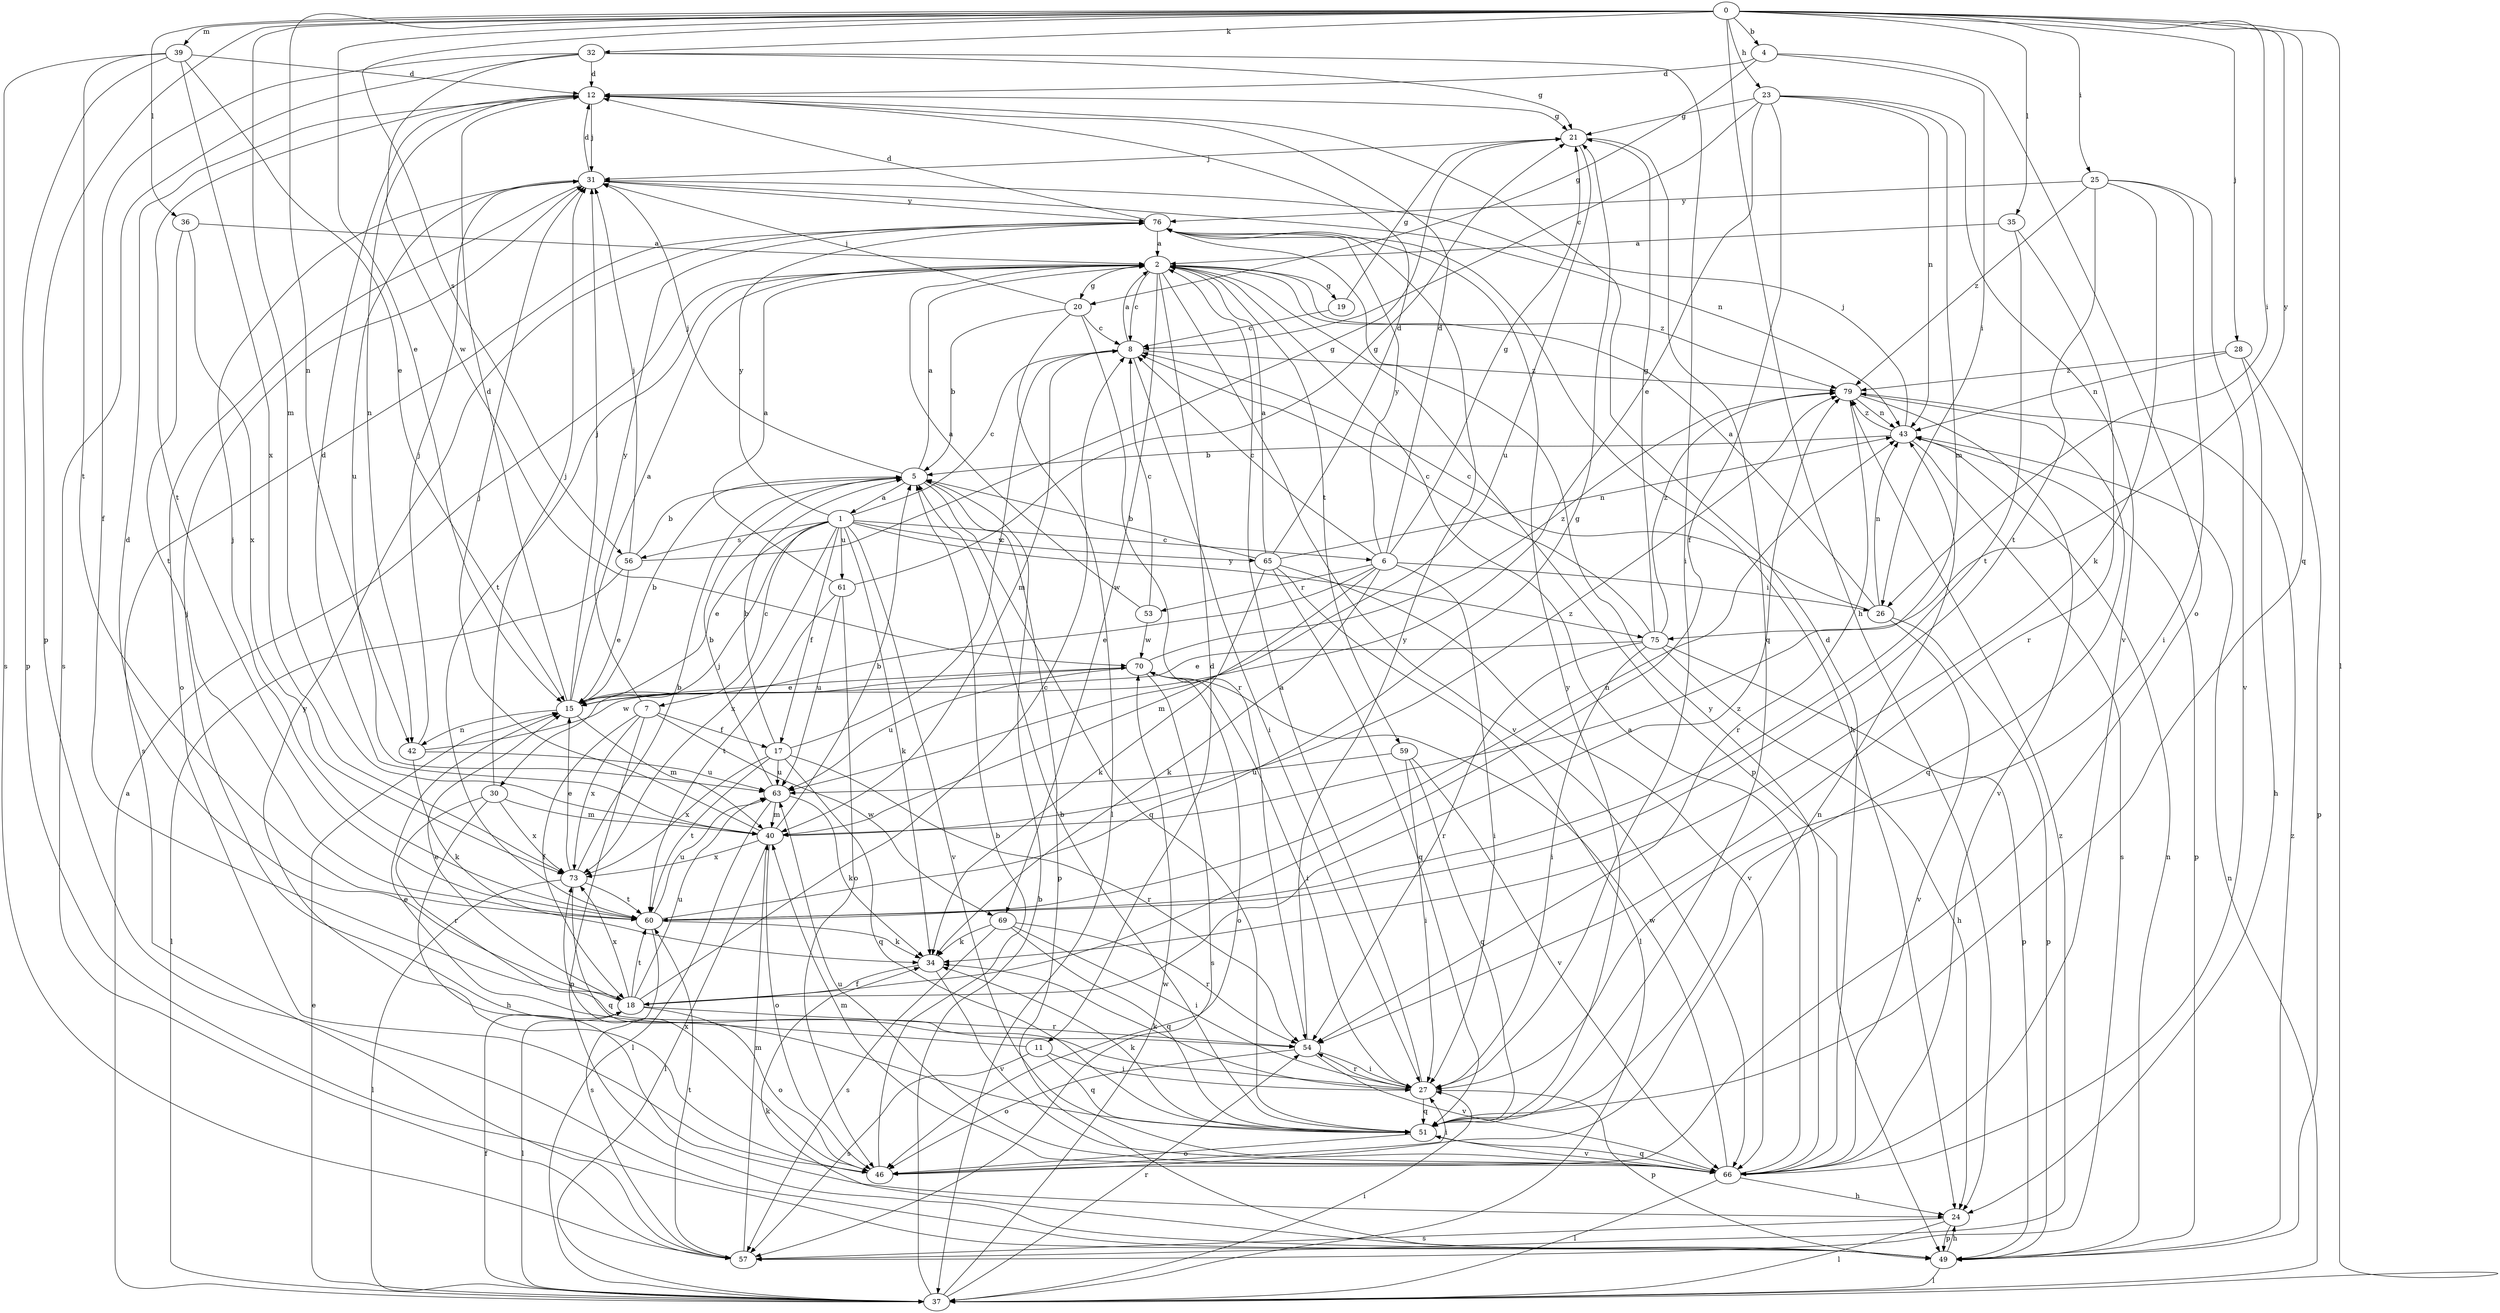strict digraph  {
0;
1;
2;
4;
5;
6;
7;
8;
11;
12;
15;
17;
18;
19;
20;
21;
23;
24;
25;
26;
27;
28;
30;
31;
32;
34;
35;
36;
37;
39;
40;
42;
43;
46;
49;
51;
53;
54;
56;
57;
59;
60;
61;
63;
65;
66;
69;
70;
73;
75;
76;
79;
0 -> 4  [label=b];
0 -> 15  [label=e];
0 -> 23  [label=h];
0 -> 24  [label=h];
0 -> 25  [label=i];
0 -> 26  [label=i];
0 -> 28  [label=j];
0 -> 32  [label=k];
0 -> 35  [label=l];
0 -> 36  [label=l];
0 -> 37  [label=l];
0 -> 39  [label=m];
0 -> 40  [label=m];
0 -> 42  [label=n];
0 -> 49  [label=p];
0 -> 51  [label=q];
0 -> 56  [label=s];
0 -> 75  [label=y];
1 -> 6  [label=c];
1 -> 7  [label=c];
1 -> 8  [label=c];
1 -> 15  [label=e];
1 -> 17  [label=f];
1 -> 30  [label=j];
1 -> 34  [label=k];
1 -> 56  [label=s];
1 -> 61  [label=u];
1 -> 65  [label=v];
1 -> 66  [label=v];
1 -> 73  [label=x];
1 -> 75  [label=y];
1 -> 76  [label=y];
2 -> 8  [label=c];
2 -> 11  [label=d];
2 -> 19  [label=g];
2 -> 20  [label=g];
2 -> 49  [label=p];
2 -> 59  [label=t];
2 -> 60  [label=t];
2 -> 66  [label=v];
2 -> 69  [label=w];
2 -> 79  [label=z];
4 -> 12  [label=d];
4 -> 20  [label=g];
4 -> 26  [label=i];
4 -> 46  [label=o];
5 -> 1  [label=a];
5 -> 2  [label=a];
5 -> 31  [label=j];
5 -> 49  [label=p];
5 -> 51  [label=q];
6 -> 8  [label=c];
6 -> 12  [label=d];
6 -> 15  [label=e];
6 -> 21  [label=g];
6 -> 26  [label=i];
6 -> 27  [label=i];
6 -> 34  [label=k];
6 -> 40  [label=m];
6 -> 53  [label=r];
6 -> 76  [label=y];
7 -> 17  [label=f];
7 -> 18  [label=f];
7 -> 49  [label=p];
7 -> 69  [label=w];
7 -> 73  [label=x];
7 -> 76  [label=y];
8 -> 2  [label=a];
8 -> 27  [label=i];
8 -> 40  [label=m];
8 -> 79  [label=z];
11 -> 27  [label=i];
11 -> 31  [label=j];
11 -> 51  [label=q];
11 -> 57  [label=s];
12 -> 21  [label=g];
12 -> 31  [label=j];
12 -> 42  [label=n];
12 -> 60  [label=t];
15 -> 2  [label=a];
15 -> 5  [label=b];
15 -> 12  [label=d];
15 -> 31  [label=j];
15 -> 40  [label=m];
15 -> 42  [label=n];
17 -> 5  [label=b];
17 -> 8  [label=c];
17 -> 51  [label=q];
17 -> 54  [label=r];
17 -> 60  [label=t];
17 -> 63  [label=u];
17 -> 73  [label=x];
18 -> 8  [label=c];
18 -> 12  [label=d];
18 -> 15  [label=e];
18 -> 37  [label=l];
18 -> 46  [label=o];
18 -> 54  [label=r];
18 -> 60  [label=t];
18 -> 63  [label=u];
18 -> 73  [label=x];
18 -> 79  [label=z];
19 -> 8  [label=c];
19 -> 21  [label=g];
20 -> 5  [label=b];
20 -> 8  [label=c];
20 -> 31  [label=j];
20 -> 37  [label=l];
20 -> 54  [label=r];
21 -> 31  [label=j];
21 -> 51  [label=q];
21 -> 63  [label=u];
23 -> 8  [label=c];
23 -> 15  [label=e];
23 -> 18  [label=f];
23 -> 21  [label=g];
23 -> 40  [label=m];
23 -> 43  [label=n];
23 -> 66  [label=v];
24 -> 37  [label=l];
24 -> 49  [label=p];
24 -> 57  [label=s];
25 -> 27  [label=i];
25 -> 34  [label=k];
25 -> 60  [label=t];
25 -> 66  [label=v];
25 -> 76  [label=y];
25 -> 79  [label=z];
26 -> 2  [label=a];
26 -> 8  [label=c];
26 -> 43  [label=n];
26 -> 49  [label=p];
26 -> 66  [label=v];
27 -> 2  [label=a];
27 -> 15  [label=e];
27 -> 34  [label=k];
27 -> 49  [label=p];
27 -> 51  [label=q];
27 -> 54  [label=r];
28 -> 24  [label=h];
28 -> 43  [label=n];
28 -> 49  [label=p];
28 -> 79  [label=z];
30 -> 24  [label=h];
30 -> 31  [label=j];
30 -> 40  [label=m];
30 -> 54  [label=r];
30 -> 73  [label=x];
31 -> 12  [label=d];
31 -> 43  [label=n];
31 -> 46  [label=o];
31 -> 63  [label=u];
31 -> 76  [label=y];
32 -> 12  [label=d];
32 -> 18  [label=f];
32 -> 21  [label=g];
32 -> 27  [label=i];
32 -> 57  [label=s];
32 -> 70  [label=w];
34 -> 18  [label=f];
34 -> 66  [label=v];
35 -> 2  [label=a];
35 -> 54  [label=r];
35 -> 60  [label=t];
36 -> 2  [label=a];
36 -> 60  [label=t];
36 -> 73  [label=x];
37 -> 2  [label=a];
37 -> 5  [label=b];
37 -> 15  [label=e];
37 -> 18  [label=f];
37 -> 27  [label=i];
37 -> 43  [label=n];
37 -> 54  [label=r];
37 -> 70  [label=w];
39 -> 12  [label=d];
39 -> 15  [label=e];
39 -> 49  [label=p];
39 -> 57  [label=s];
39 -> 60  [label=t];
39 -> 73  [label=x];
40 -> 5  [label=b];
40 -> 12  [label=d];
40 -> 31  [label=j];
40 -> 37  [label=l];
40 -> 46  [label=o];
40 -> 73  [label=x];
40 -> 79  [label=z];
42 -> 31  [label=j];
42 -> 34  [label=k];
42 -> 63  [label=u];
42 -> 70  [label=w];
43 -> 5  [label=b];
43 -> 31  [label=j];
43 -> 49  [label=p];
43 -> 57  [label=s];
43 -> 79  [label=z];
46 -> 5  [label=b];
46 -> 27  [label=i];
46 -> 43  [label=n];
46 -> 73  [label=x];
46 -> 76  [label=y];
49 -> 24  [label=h];
49 -> 34  [label=k];
49 -> 37  [label=l];
49 -> 43  [label=n];
49 -> 79  [label=z];
51 -> 5  [label=b];
51 -> 34  [label=k];
51 -> 46  [label=o];
51 -> 66  [label=v];
51 -> 76  [label=y];
53 -> 2  [label=a];
53 -> 8  [label=c];
53 -> 70  [label=w];
54 -> 27  [label=i];
54 -> 46  [label=o];
54 -> 66  [label=v];
54 -> 76  [label=y];
56 -> 5  [label=b];
56 -> 15  [label=e];
56 -> 21  [label=g];
56 -> 31  [label=j];
56 -> 37  [label=l];
57 -> 40  [label=m];
57 -> 60  [label=t];
57 -> 79  [label=z];
59 -> 27  [label=i];
59 -> 51  [label=q];
59 -> 63  [label=u];
59 -> 66  [label=v];
60 -> 21  [label=g];
60 -> 31  [label=j];
60 -> 34  [label=k];
60 -> 43  [label=n];
60 -> 57  [label=s];
60 -> 63  [label=u];
61 -> 2  [label=a];
61 -> 21  [label=g];
61 -> 46  [label=o];
61 -> 60  [label=t];
61 -> 63  [label=u];
63 -> 5  [label=b];
63 -> 34  [label=k];
63 -> 37  [label=l];
63 -> 40  [label=m];
65 -> 2  [label=a];
65 -> 5  [label=b];
65 -> 12  [label=d];
65 -> 34  [label=k];
65 -> 37  [label=l];
65 -> 43  [label=n];
65 -> 51  [label=q];
65 -> 66  [label=v];
66 -> 2  [label=a];
66 -> 12  [label=d];
66 -> 24  [label=h];
66 -> 37  [label=l];
66 -> 40  [label=m];
66 -> 51  [label=q];
66 -> 63  [label=u];
66 -> 70  [label=w];
66 -> 76  [label=y];
69 -> 27  [label=i];
69 -> 34  [label=k];
69 -> 51  [label=q];
69 -> 54  [label=r];
69 -> 57  [label=s];
70 -> 15  [label=e];
70 -> 27  [label=i];
70 -> 46  [label=o];
70 -> 57  [label=s];
70 -> 63  [label=u];
70 -> 79  [label=z];
73 -> 5  [label=b];
73 -> 15  [label=e];
73 -> 37  [label=l];
73 -> 51  [label=q];
73 -> 60  [label=t];
75 -> 8  [label=c];
75 -> 15  [label=e];
75 -> 21  [label=g];
75 -> 24  [label=h];
75 -> 27  [label=i];
75 -> 49  [label=p];
75 -> 54  [label=r];
75 -> 79  [label=z];
76 -> 2  [label=a];
76 -> 12  [label=d];
76 -> 24  [label=h];
76 -> 57  [label=s];
79 -> 43  [label=n];
79 -> 51  [label=q];
79 -> 54  [label=r];
79 -> 66  [label=v];
}
